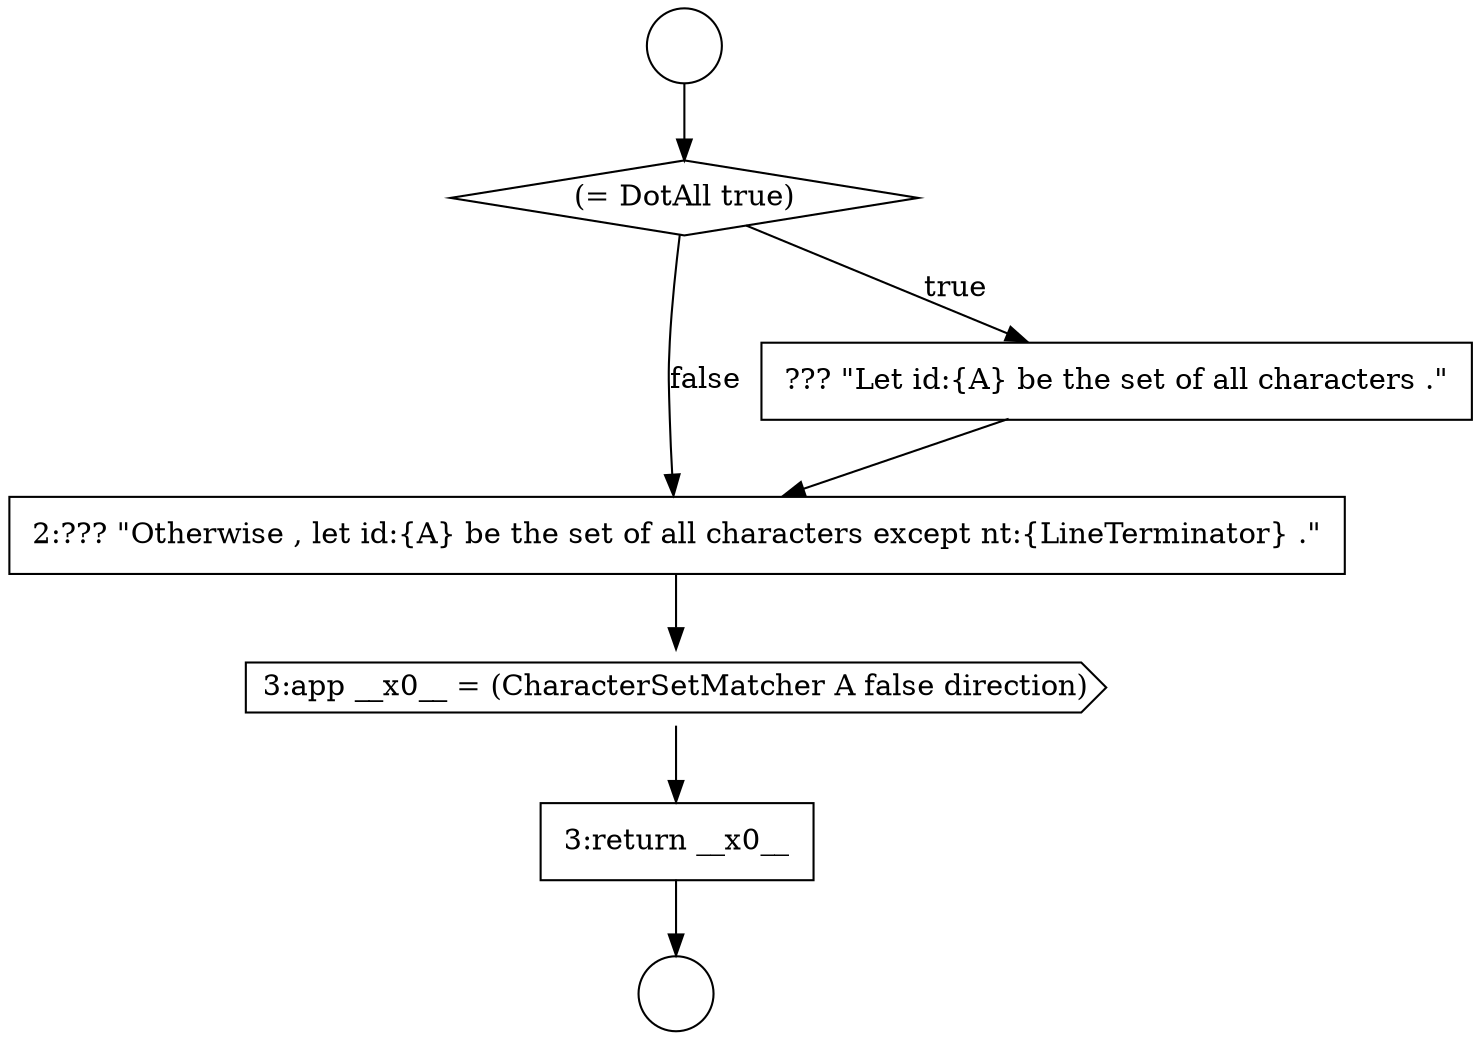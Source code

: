 digraph {
  node13501 [shape=diamond, label=<<font color="black">(= DotAll true)</font>> color="black" fillcolor="white" style=filled]
  node13504 [shape=cds, label=<<font color="black">3:app __x0__ = (CharacterSetMatcher A false direction)</font>> color="black" fillcolor="white" style=filled]
  node13500 [shape=circle label=" " color="black" fillcolor="white" style=filled]
  node13503 [shape=none, margin=0, label=<<font color="black">
    <table border="0" cellborder="1" cellspacing="0" cellpadding="10">
      <tr><td align="left">2:??? &quot;Otherwise , let id:{A} be the set of all characters except nt:{LineTerminator} .&quot;</td></tr>
    </table>
  </font>> color="black" fillcolor="white" style=filled]
  node13499 [shape=circle label=" " color="black" fillcolor="white" style=filled]
  node13502 [shape=none, margin=0, label=<<font color="black">
    <table border="0" cellborder="1" cellspacing="0" cellpadding="10">
      <tr><td align="left">??? &quot;Let id:{A} be the set of all characters .&quot;</td></tr>
    </table>
  </font>> color="black" fillcolor="white" style=filled]
  node13505 [shape=none, margin=0, label=<<font color="black">
    <table border="0" cellborder="1" cellspacing="0" cellpadding="10">
      <tr><td align="left">3:return __x0__</td></tr>
    </table>
  </font>> color="black" fillcolor="white" style=filled]
  node13501 -> node13502 [label=<<font color="black">true</font>> color="black"]
  node13501 -> node13503 [label=<<font color="black">false</font>> color="black"]
  node13505 -> node13500 [ color="black"]
  node13502 -> node13503 [ color="black"]
  node13504 -> node13505 [ color="black"]
  node13503 -> node13504 [ color="black"]
  node13499 -> node13501 [ color="black"]
}
